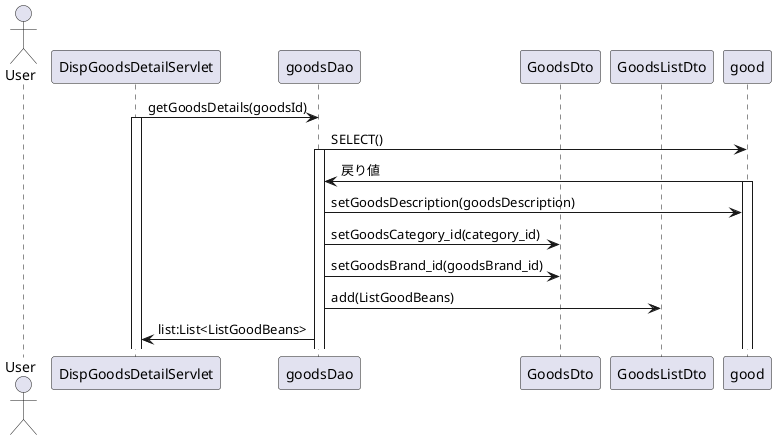 @startuml
actor User
participant DispGoodsDetailServlet as A
participant goodsDao as B
participant GoodsDto as D
participant GoodsListDto as E
participant good as C
A -> B: getGoodsDetails(goodsId)
activate A
B -> C: SELECT()
activate B
C -> B: 戻り値
activate C
B -> C: setGoodsDescription(goodsDescription)
B -> D: setGoodsCategory_id(category_id)
B -> D: setGoodsBrand_id(goodsBrand_id)
B -> E: add(ListGoodBeans)
B -> A:list:List<ListGoodBeans>
@enduml